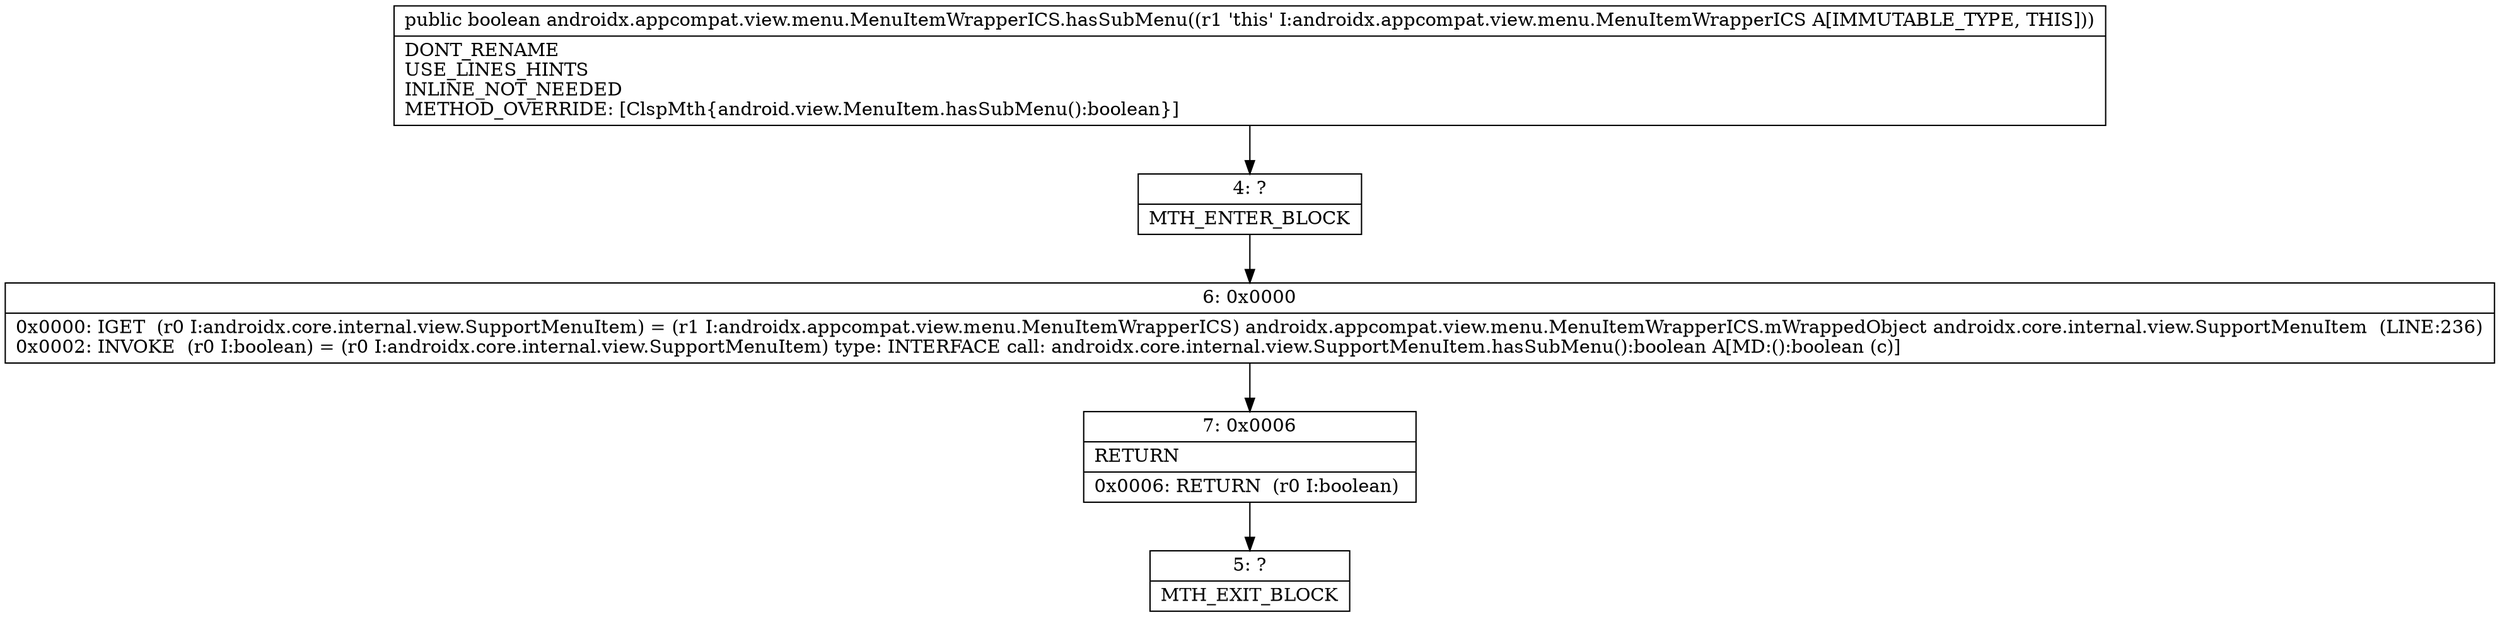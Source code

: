 digraph "CFG forandroidx.appcompat.view.menu.MenuItemWrapperICS.hasSubMenu()Z" {
Node_4 [shape=record,label="{4\:\ ?|MTH_ENTER_BLOCK\l}"];
Node_6 [shape=record,label="{6\:\ 0x0000|0x0000: IGET  (r0 I:androidx.core.internal.view.SupportMenuItem) = (r1 I:androidx.appcompat.view.menu.MenuItemWrapperICS) androidx.appcompat.view.menu.MenuItemWrapperICS.mWrappedObject androidx.core.internal.view.SupportMenuItem  (LINE:236)\l0x0002: INVOKE  (r0 I:boolean) = (r0 I:androidx.core.internal.view.SupportMenuItem) type: INTERFACE call: androidx.core.internal.view.SupportMenuItem.hasSubMenu():boolean A[MD:():boolean (c)]\l}"];
Node_7 [shape=record,label="{7\:\ 0x0006|RETURN\l|0x0006: RETURN  (r0 I:boolean) \l}"];
Node_5 [shape=record,label="{5\:\ ?|MTH_EXIT_BLOCK\l}"];
MethodNode[shape=record,label="{public boolean androidx.appcompat.view.menu.MenuItemWrapperICS.hasSubMenu((r1 'this' I:androidx.appcompat.view.menu.MenuItemWrapperICS A[IMMUTABLE_TYPE, THIS]))  | DONT_RENAME\lUSE_LINES_HINTS\lINLINE_NOT_NEEDED\lMETHOD_OVERRIDE: [ClspMth\{android.view.MenuItem.hasSubMenu():boolean\}]\l}"];
MethodNode -> Node_4;Node_4 -> Node_6;
Node_6 -> Node_7;
Node_7 -> Node_5;
}


